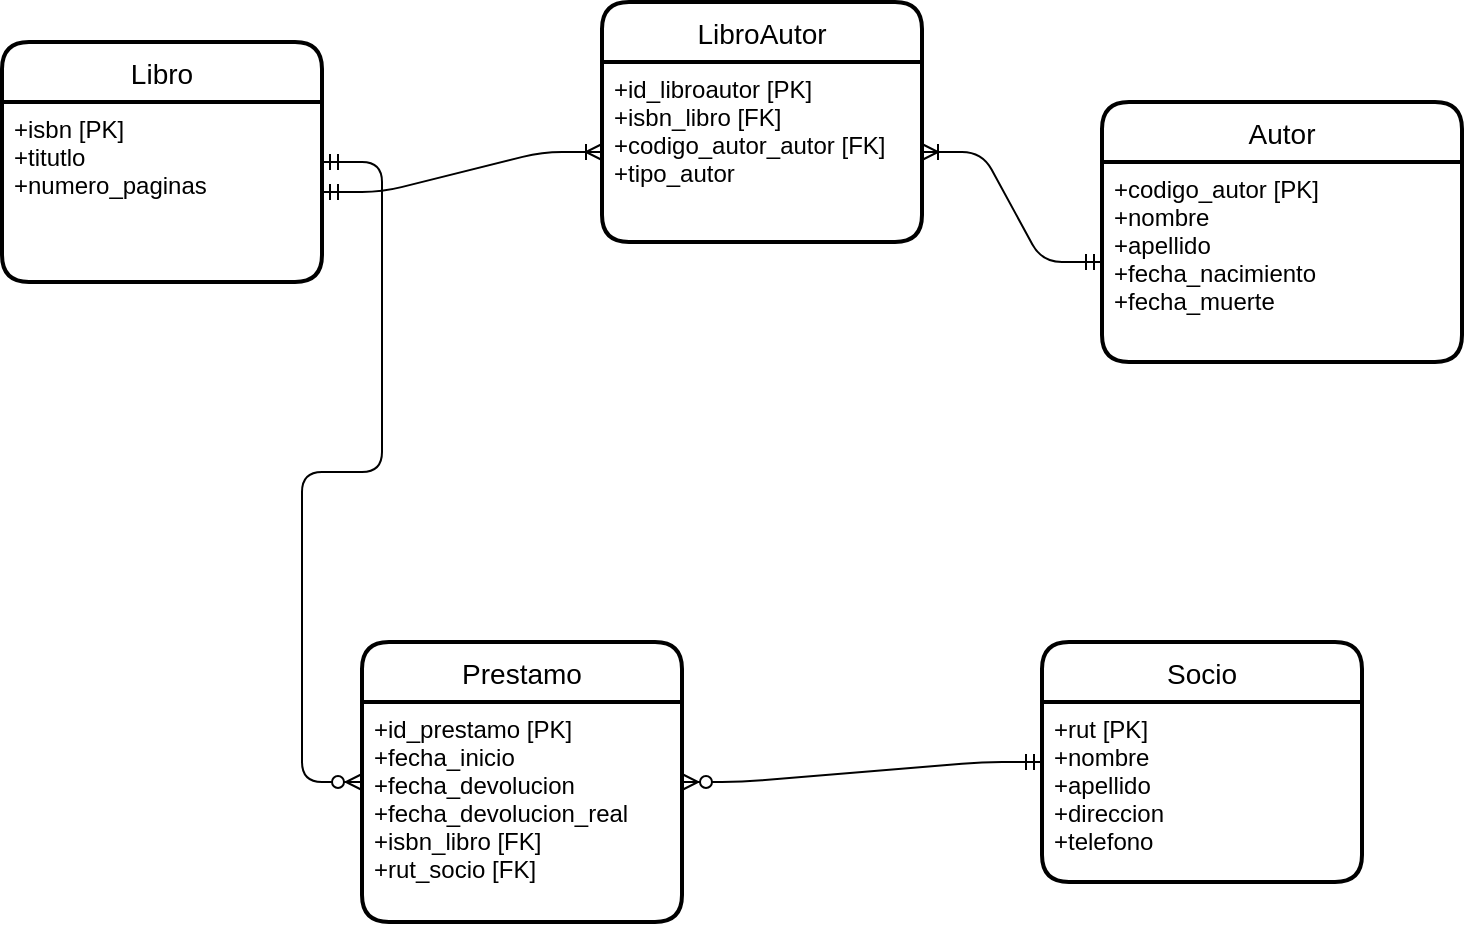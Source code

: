 <mxfile version="14.9.3" type="device"><diagram id="R2lEEEUBdFMjLlhIrx00" name="Page-1"><mxGraphModel dx="1102" dy="1714" grid="1" gridSize="10" guides="1" tooltips="1" connect="1" arrows="1" fold="1" page="1" pageScale="1" pageWidth="850" pageHeight="1100" math="0" shadow="0" extFonts="Permanent Marker^https://fonts.googleapis.com/css?family=Permanent+Marker"><root><mxCell id="0"/><mxCell id="1" parent="0"/><mxCell id="MRFSTMbE_hCWhbhtokgA-1" value="Libro" style="swimlane;childLayout=stackLayout;horizontal=1;startSize=30;horizontalStack=0;rounded=1;fontSize=14;fontStyle=0;strokeWidth=2;resizeParent=0;resizeLast=1;shadow=0;dashed=0;align=center;" vertex="1" parent="1"><mxGeometry x="30" y="-100" width="160" height="120" as="geometry"/></mxCell><mxCell id="MRFSTMbE_hCWhbhtokgA-2" value="+isbn [PK]&#10;+titutlo&#10;+numero_paginas" style="align=left;strokeColor=none;fillColor=none;spacingLeft=4;fontSize=12;verticalAlign=top;resizable=0;rotatable=0;part=1;" vertex="1" parent="MRFSTMbE_hCWhbhtokgA-1"><mxGeometry y="30" width="160" height="90" as="geometry"/></mxCell><mxCell id="MRFSTMbE_hCWhbhtokgA-4" value="Autor" style="swimlane;childLayout=stackLayout;horizontal=1;startSize=30;horizontalStack=0;rounded=1;fontSize=14;fontStyle=0;strokeWidth=2;resizeParent=0;resizeLast=1;shadow=0;dashed=0;align=center;" vertex="1" parent="1"><mxGeometry x="580" y="-70" width="180" height="130" as="geometry"/></mxCell><mxCell id="MRFSTMbE_hCWhbhtokgA-5" value="+codigo_autor [PK]&#10;+nombre&#10;+apellido&#10;+fecha_nacimiento&#10;+fecha_muerte&#10;" style="align=left;strokeColor=none;fillColor=none;spacingLeft=4;fontSize=12;verticalAlign=top;resizable=0;rotatable=0;part=1;" vertex="1" parent="MRFSTMbE_hCWhbhtokgA-4"><mxGeometry y="30" width="180" height="100" as="geometry"/></mxCell><mxCell id="MRFSTMbE_hCWhbhtokgA-7" value="Prestamo" style="swimlane;childLayout=stackLayout;horizontal=1;startSize=30;horizontalStack=0;rounded=1;fontSize=14;fontStyle=0;strokeWidth=2;resizeParent=0;resizeLast=1;shadow=0;dashed=0;align=center;" vertex="1" parent="1"><mxGeometry x="210" y="200" width="160" height="140" as="geometry"/></mxCell><mxCell id="MRFSTMbE_hCWhbhtokgA-8" value="+id_prestamo [PK]&#10;+fecha_inicio&#10;+fecha_devolucion&#10;+fecha_devolucion_real&#10;+isbn_libro [FK]&#10;+rut_socio [FK] " style="align=left;strokeColor=none;fillColor=none;spacingLeft=4;fontSize=12;verticalAlign=top;resizable=0;rotatable=0;part=1;" vertex="1" parent="MRFSTMbE_hCWhbhtokgA-7"><mxGeometry y="30" width="160" height="110" as="geometry"/></mxCell><mxCell id="MRFSTMbE_hCWhbhtokgA-9" value="Socio" style="swimlane;childLayout=stackLayout;horizontal=1;startSize=30;horizontalStack=0;rounded=1;fontSize=14;fontStyle=0;strokeWidth=2;resizeParent=0;resizeLast=1;shadow=0;dashed=0;align=center;" vertex="1" parent="1"><mxGeometry x="550" y="200" width="160" height="120" as="geometry"/></mxCell><mxCell id="MRFSTMbE_hCWhbhtokgA-10" value="+rut [PK]&#10;+nombre&#10;+apellido&#10;+direccion&#10;+telefono" style="align=left;strokeColor=none;fillColor=none;spacingLeft=4;fontSize=12;verticalAlign=top;resizable=0;rotatable=0;part=1;" vertex="1" parent="MRFSTMbE_hCWhbhtokgA-9"><mxGeometry y="30" width="160" height="90" as="geometry"/></mxCell><mxCell id="MRFSTMbE_hCWhbhtokgA-12" value="LibroAutor" style="swimlane;childLayout=stackLayout;horizontal=1;startSize=30;horizontalStack=0;rounded=1;fontSize=14;fontStyle=0;strokeWidth=2;resizeParent=0;resizeLast=1;shadow=0;dashed=0;align=center;" vertex="1" parent="1"><mxGeometry x="330" y="-120" width="160" height="120" as="geometry"/></mxCell><mxCell id="MRFSTMbE_hCWhbhtokgA-13" value="+id_libroautor [PK]&#10;+isbn_libro [FK]&#10;+codigo_autor_autor [FK]&#10;+tipo_autor" style="align=left;strokeColor=none;fillColor=none;spacingLeft=4;fontSize=12;verticalAlign=top;resizable=0;rotatable=0;part=1;" vertex="1" parent="MRFSTMbE_hCWhbhtokgA-12"><mxGeometry y="30" width="160" height="90" as="geometry"/></mxCell><mxCell id="MRFSTMbE_hCWhbhtokgA-16" value="" style="edgeStyle=entityRelationEdgeStyle;fontSize=12;html=1;endArrow=ERoneToMany;startArrow=ERmandOne;" edge="1" parent="1" source="MRFSTMbE_hCWhbhtokgA-2" target="MRFSTMbE_hCWhbhtokgA-13"><mxGeometry width="100" height="100" relative="1" as="geometry"><mxPoint x="160" y="-20" as="sourcePoint"/><mxPoint x="260" y="-120" as="targetPoint"/></mxGeometry></mxCell><mxCell id="MRFSTMbE_hCWhbhtokgA-17" value="" style="edgeStyle=entityRelationEdgeStyle;fontSize=12;html=1;endArrow=ERoneToMany;startArrow=ERmandOne;" edge="1" parent="1" source="MRFSTMbE_hCWhbhtokgA-5" target="MRFSTMbE_hCWhbhtokgA-13"><mxGeometry width="100" height="100" relative="1" as="geometry"><mxPoint x="410" y="150" as="sourcePoint"/><mxPoint x="510" y="50" as="targetPoint"/></mxGeometry></mxCell><mxCell id="MRFSTMbE_hCWhbhtokgA-20" value="" style="edgeStyle=entityRelationEdgeStyle;fontSize=12;html=1;endArrow=ERzeroToMany;startArrow=ERmandOne;" edge="1" parent="1" source="MRFSTMbE_hCWhbhtokgA-9" target="MRFSTMbE_hCWhbhtokgA-7"><mxGeometry width="100" height="100" relative="1" as="geometry"><mxPoint x="420" y="420" as="sourcePoint"/><mxPoint x="520" y="320" as="targetPoint"/></mxGeometry></mxCell><mxCell id="MRFSTMbE_hCWhbhtokgA-21" value="" style="edgeStyle=entityRelationEdgeStyle;fontSize=12;html=1;endArrow=ERzeroToMany;startArrow=ERmandOne;" edge="1" parent="1" source="MRFSTMbE_hCWhbhtokgA-1" target="MRFSTMbE_hCWhbhtokgA-7"><mxGeometry width="100" height="100" relative="1" as="geometry"><mxPoint x="-20" y="30" as="sourcePoint"/><mxPoint x="80" y="130" as="targetPoint"/></mxGeometry></mxCell></root></mxGraphModel></diagram></mxfile>